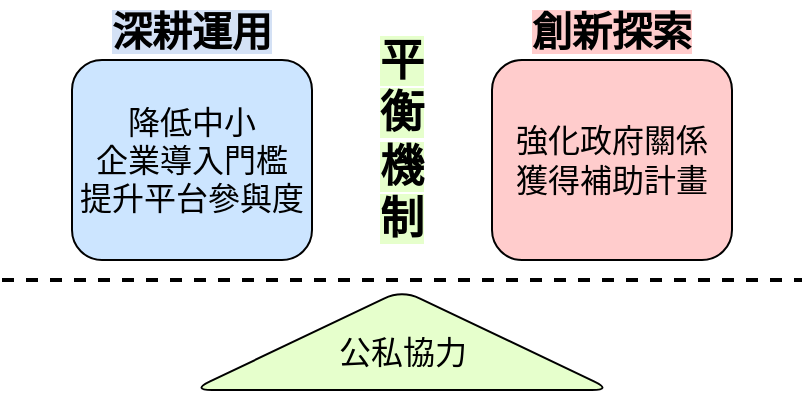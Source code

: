 <mxfile version="27.1.6">
  <diagram name="第1頁" id="_MaqUpJ7oEheKCF0Ef28">
    <mxGraphModel dx="629" dy="702" grid="1" gridSize="10" guides="1" tooltips="1" connect="1" arrows="1" fold="1" page="1" pageScale="1" pageWidth="1169" pageHeight="827" math="0" shadow="0">
      <root>
        <mxCell id="0" />
        <mxCell id="1" parent="0" />
        <mxCell id="VXFmxYhwd_XNbxnLM9Wa-7" value="" style="triangle;whiteSpace=wrap;html=1;rounded=1;rotation=-90;fillColor=#E6FFCC;" parent="1" vertex="1">
          <mxGeometry x="335" y="295" width="50" height="210" as="geometry" />
        </mxCell>
        <mxCell id="VXFmxYhwd_XNbxnLM9Wa-5" value="" style="endArrow=none;dashed=1;html=1;rounded=0;strokeWidth=2;strokeColor=default;" parent="1" edge="1">
          <mxGeometry width="50" height="50" relative="1" as="geometry">
            <mxPoint x="160" y="370" as="sourcePoint" />
            <mxPoint x="560" y="370" as="targetPoint" />
          </mxGeometry>
        </mxCell>
        <mxCell id="VXFmxYhwd_XNbxnLM9Wa-26" value="&lt;span style=&quot;font-family: 標楷體; font-size: 16px;&quot;&gt;降低中小&lt;/span&gt;&lt;div&gt;&lt;span style=&quot;font-family: 標楷體; font-size: 16px;&quot;&gt;企業導入門檻&lt;/span&gt;&lt;div&gt;&lt;font face=&quot;標楷體&quot;&gt;&lt;span style=&quot;font-size: 16px;&quot;&gt;提升平台參與度&lt;/span&gt;&lt;br&gt;&lt;/font&gt;&lt;/div&gt;&lt;/div&gt;" style="rounded=1;whiteSpace=wrap;html=1;fillColor=#CCE5FF;" parent="1" vertex="1">
          <mxGeometry x="195" y="260" width="120" height="100" as="geometry" />
        </mxCell>
        <mxCell id="VXFmxYhwd_XNbxnLM9Wa-27" value="&lt;font face=&quot;標楷體&quot;&gt;&lt;span style=&quot;font-size: 16px;&quot;&gt;強化政府關係&lt;/span&gt;&lt;/font&gt;&lt;div&gt;&lt;font face=&quot;標楷體&quot;&gt;&lt;span style=&quot;font-size: 16px;&quot;&gt;獲得補助計畫&lt;/span&gt;&lt;/font&gt;&lt;/div&gt;" style="rounded=1;whiteSpace=wrap;html=1;fillColor=#FFCCCC;" parent="1" vertex="1">
          <mxGeometry x="405" y="260" width="120" height="100" as="geometry" />
        </mxCell>
        <mxCell id="VXFmxYhwd_XNbxnLM9Wa-34" value="&lt;font style=&quot;font-size: 20px; background-color: rgb(212, 225, 245);&quot; face=&quot;標楷體&quot;&gt;&lt;b&gt;深耕運用&lt;/b&gt;&lt;/font&gt;" style="text;html=1;align=center;verticalAlign=middle;whiteSpace=wrap;rounded=0;" parent="1" vertex="1">
          <mxGeometry x="210" y="230" width="90" height="30" as="geometry" />
        </mxCell>
        <mxCell id="VXFmxYhwd_XNbxnLM9Wa-36" value="&lt;font style=&quot;font-size: 20px; background-color: rgb(255, 204, 204);&quot; face=&quot;標楷體&quot;&gt;&lt;b&gt;創新探索&lt;/b&gt;&lt;/font&gt;" style="text;html=1;align=center;verticalAlign=middle;whiteSpace=wrap;rounded=0;" parent="1" vertex="1">
          <mxGeometry x="420" y="230" width="90" height="30" as="geometry" />
        </mxCell>
        <mxCell id="VXFmxYhwd_XNbxnLM9Wa-30" value="&lt;font style=&quot;font-size: 22px; background-color: rgb(230, 255, 204);&quot; face=&quot;標楷體&quot;&gt;&lt;b&gt;平衡機制&lt;/b&gt;&lt;/font&gt;" style="text;html=1;align=center;verticalAlign=middle;whiteSpace=wrap;rounded=0;" parent="1" vertex="1">
          <mxGeometry x="350" y="287.143" width="20" height="25.714" as="geometry" />
        </mxCell>
        <mxCell id="O1jYIusFtQCa2vRuLjXF-1" value="&lt;p data-pm-slice=&quot;1 1 []&quot;&gt;&lt;font face=&quot;標楷體&quot;&gt;&lt;span style=&quot;font-size: 16px;&quot;&gt;公私協力&lt;/span&gt;&lt;/font&gt;&lt;/p&gt;" style="text;strokeColor=none;align=center;fillColor=none;html=1;verticalAlign=middle;whiteSpace=wrap;rounded=0;" parent="1" vertex="1">
          <mxGeometry x="302.5" y="391" width="115" height="30" as="geometry" />
        </mxCell>
      </root>
    </mxGraphModel>
  </diagram>
</mxfile>
